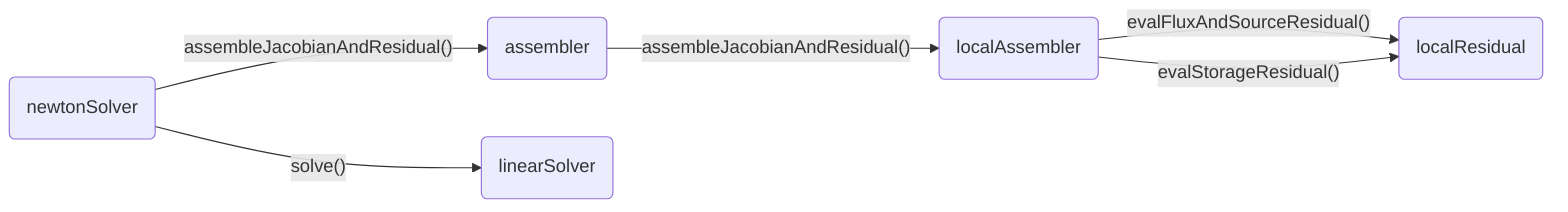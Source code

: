 flowchart LR
    A(newtonSolver) -->|"assembleJacobianAndResidual()"| B(assembler)
    A -->|"solve()"| C(linearSolver)
    B -->|"assembleJacobianAndResidual()"| D(localAssembler)
    D -->|"evalFluxAndSourceResidual()"| E(localResidual)
    D -->|"evalStorageResidual()"| E
    click A "./newtonsolver.html"
    click B "./assembler.html"
    click C "./linearsolver.html"
    click D "./localassembler.html"
    click E "./localresidual.html"